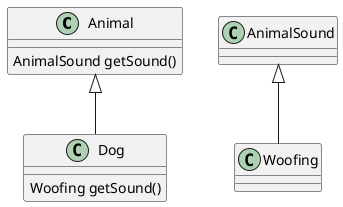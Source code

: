 @startuml
'https://plantuml.com/class-diagram
class Animal{
    AnimalSound getSound()
}
class Dog extends Animal{
    Woofing getSound()
}



class Woofing extends AnimalSound {
}


class AnimalSound  {
}


@enduml
